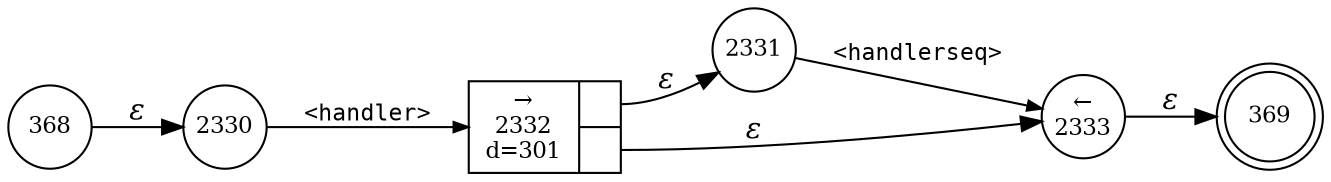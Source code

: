 digraph ATN {
rankdir=LR;
s369[fontsize=11, label="369", shape=doublecircle, fixedsize=true, width=.6];
s368[fontsize=11,label="368", shape=circle, fixedsize=true, width=.55, peripheries=1];
s2330[fontsize=11,label="2330", shape=circle, fixedsize=true, width=.55, peripheries=1];
s2331[fontsize=11,label="2331", shape=circle, fixedsize=true, width=.55, peripheries=1];
s2332[fontsize=11,label="{&rarr;\n2332\nd=301|{<p0>|<p1>}}", shape=record, fixedsize=false, peripheries=1];
s2333[fontsize=11,label="&larr;\n2333", shape=circle, fixedsize=true, width=.55, peripheries=1];
s368 -> s2330 [fontname="Times-Italic", label="&epsilon;"];
s2330 -> s2332 [fontsize=11, fontname="Courier", arrowsize=.7, label = "<handler>", arrowhead = normal];
s2332:p0 -> s2331 [fontname="Times-Italic", label="&epsilon;"];
s2332:p1 -> s2333 [fontname="Times-Italic", label="&epsilon;"];
s2331 -> s2333 [fontsize=11, fontname="Courier", arrowsize=.7, label = "<handlerseq>", arrowhead = normal];
s2333 -> s369 [fontname="Times-Italic", label="&epsilon;"];
}